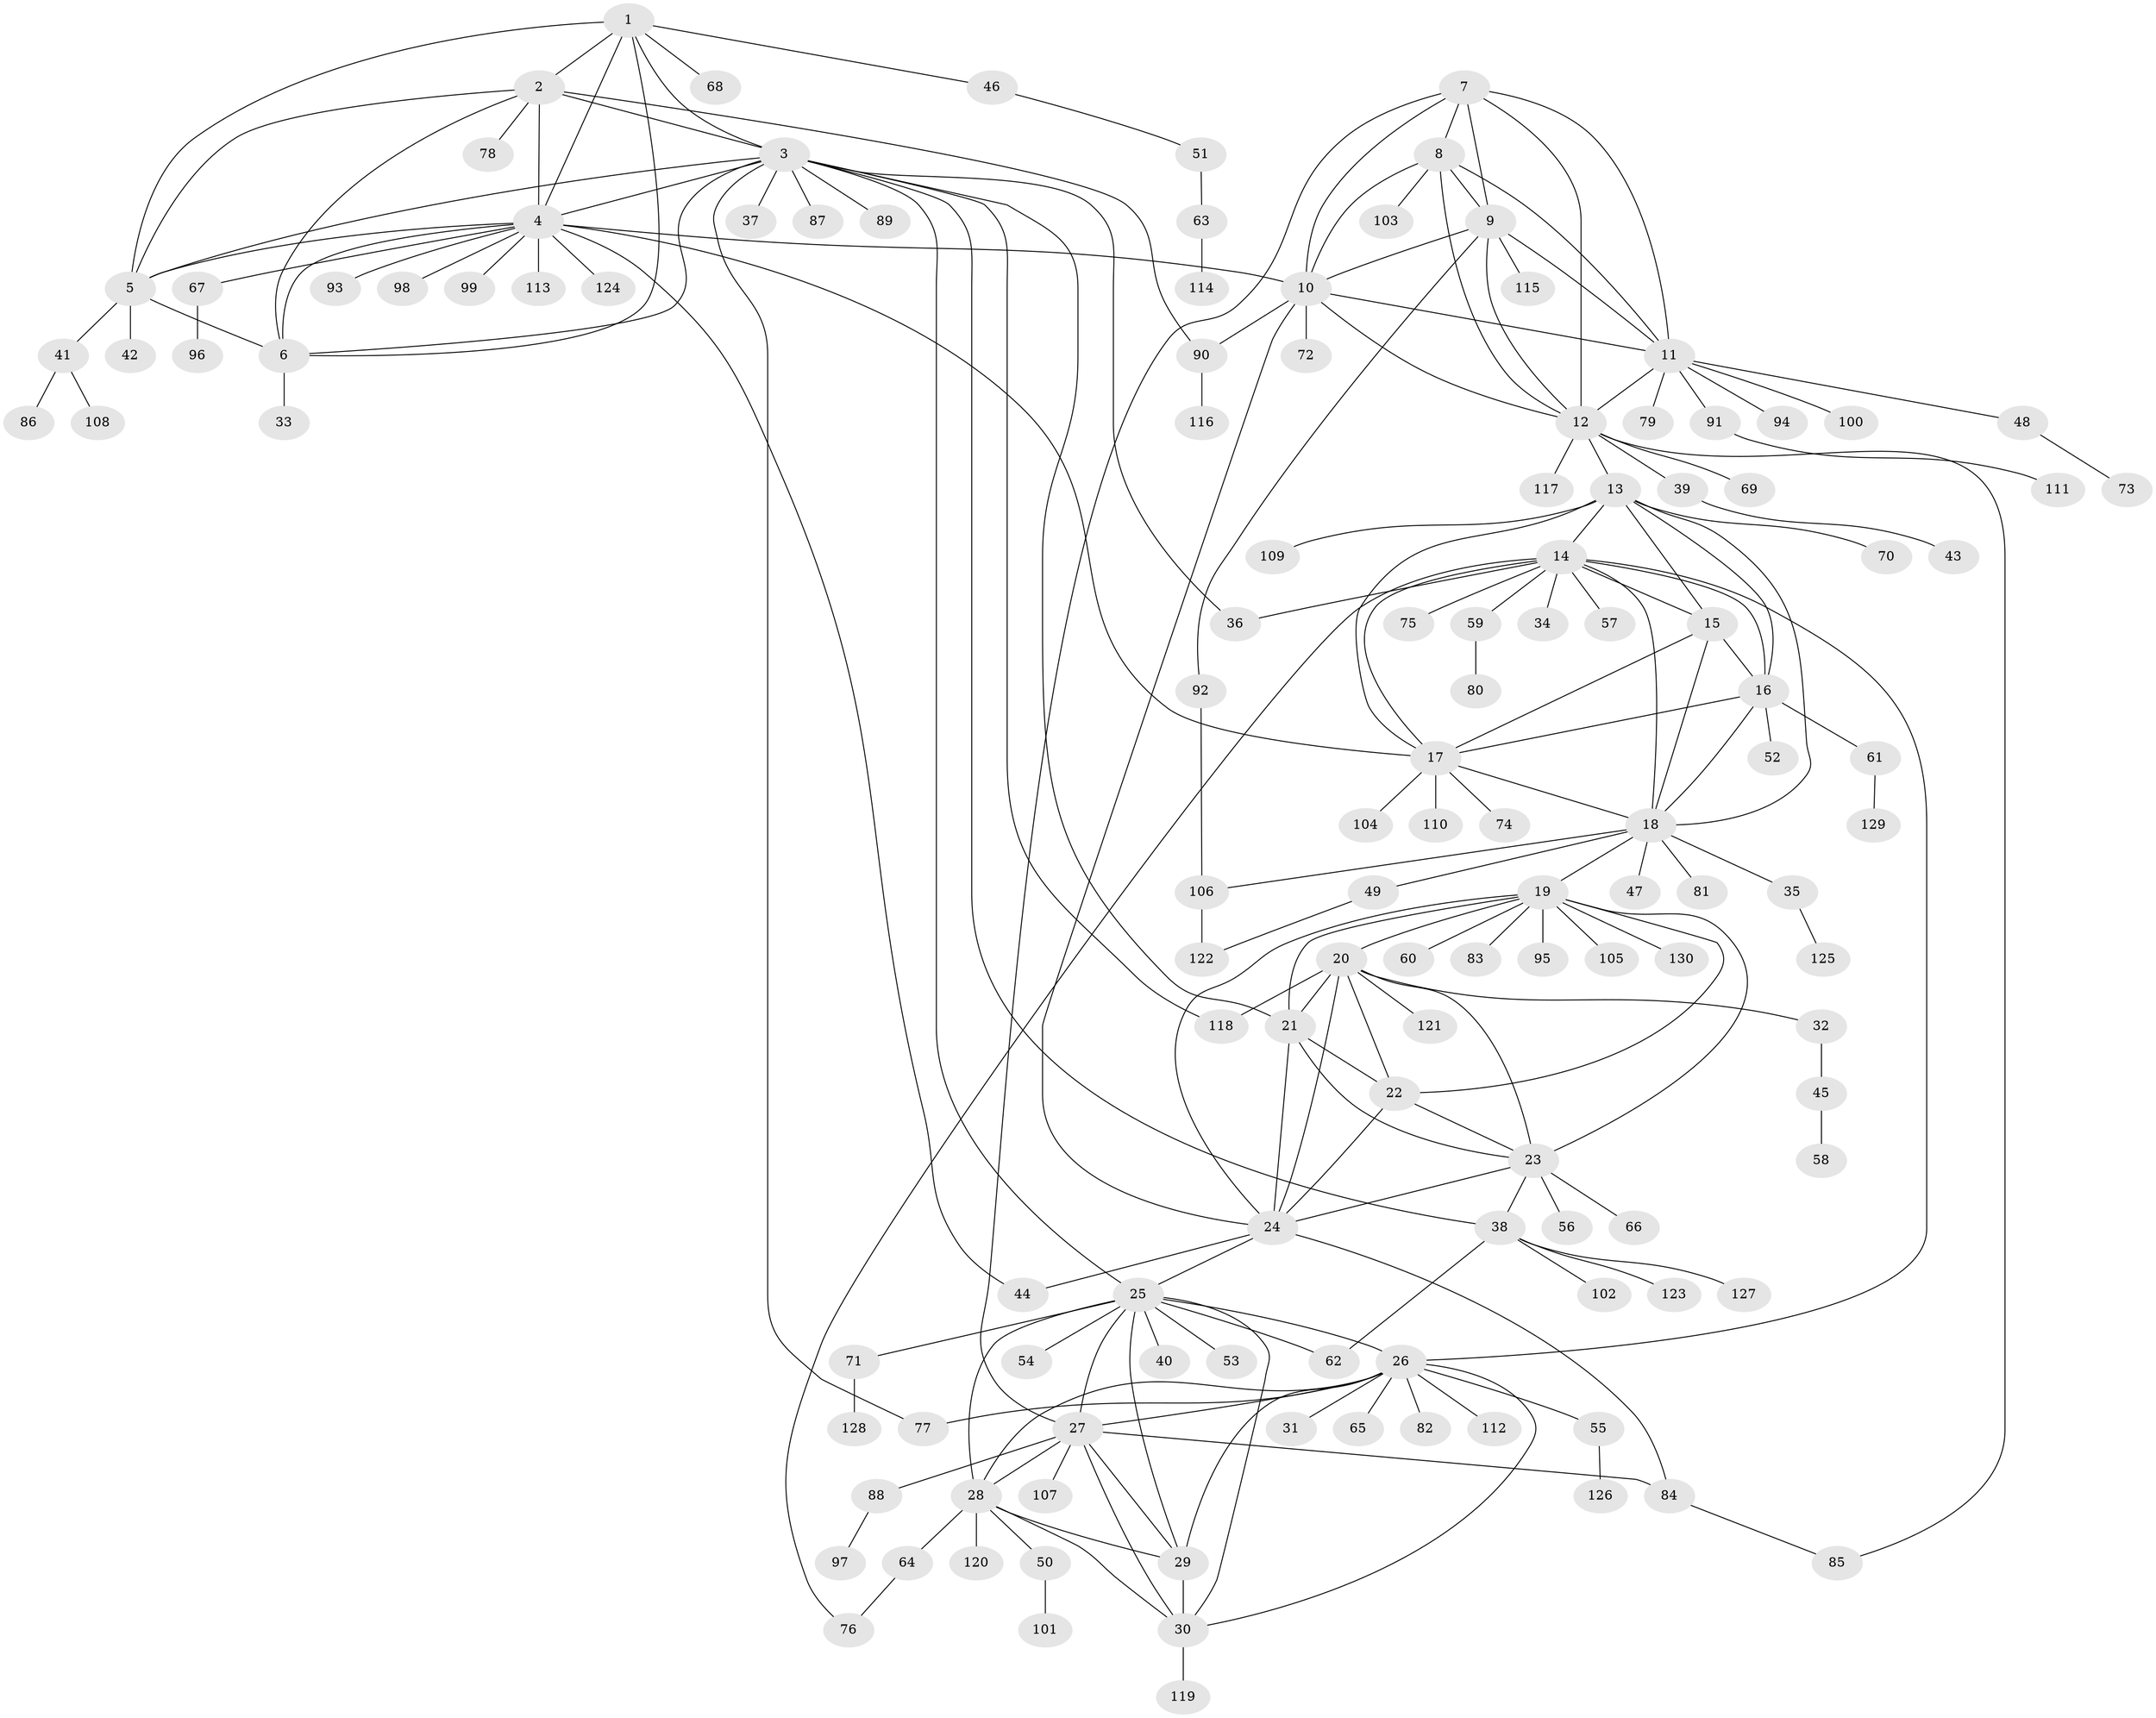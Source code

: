// coarse degree distribution, {6: 0.019801980198019802, 4: 0.039603960396039604, 14: 0.009900990099009901, 11: 0.0297029702970297, 8: 0.019801980198019802, 9: 0.039603960396039604, 7: 0.0297029702970297, 10: 0.019801980198019802, 5: 0.019801980198019802, 1: 0.594059405940594, 2: 0.15841584158415842, 3: 0.019801980198019802}
// Generated by graph-tools (version 1.1) at 2025/52/02/27/25 19:52:16]
// undirected, 130 vertices, 197 edges
graph export_dot {
graph [start="1"]
  node [color=gray90,style=filled];
  1;
  2;
  3;
  4;
  5;
  6;
  7;
  8;
  9;
  10;
  11;
  12;
  13;
  14;
  15;
  16;
  17;
  18;
  19;
  20;
  21;
  22;
  23;
  24;
  25;
  26;
  27;
  28;
  29;
  30;
  31;
  32;
  33;
  34;
  35;
  36;
  37;
  38;
  39;
  40;
  41;
  42;
  43;
  44;
  45;
  46;
  47;
  48;
  49;
  50;
  51;
  52;
  53;
  54;
  55;
  56;
  57;
  58;
  59;
  60;
  61;
  62;
  63;
  64;
  65;
  66;
  67;
  68;
  69;
  70;
  71;
  72;
  73;
  74;
  75;
  76;
  77;
  78;
  79;
  80;
  81;
  82;
  83;
  84;
  85;
  86;
  87;
  88;
  89;
  90;
  91;
  92;
  93;
  94;
  95;
  96;
  97;
  98;
  99;
  100;
  101;
  102;
  103;
  104;
  105;
  106;
  107;
  108;
  109;
  110;
  111;
  112;
  113;
  114;
  115;
  116;
  117;
  118;
  119;
  120;
  121;
  122;
  123;
  124;
  125;
  126;
  127;
  128;
  129;
  130;
  1 -- 2;
  1 -- 3;
  1 -- 4;
  1 -- 5;
  1 -- 6;
  1 -- 46;
  1 -- 68;
  2 -- 3;
  2 -- 4;
  2 -- 5;
  2 -- 6;
  2 -- 78;
  2 -- 90;
  3 -- 4;
  3 -- 5;
  3 -- 6;
  3 -- 21;
  3 -- 25;
  3 -- 36;
  3 -- 37;
  3 -- 38;
  3 -- 77;
  3 -- 87;
  3 -- 89;
  3 -- 118;
  4 -- 5;
  4 -- 6;
  4 -- 10;
  4 -- 17;
  4 -- 44;
  4 -- 67;
  4 -- 93;
  4 -- 98;
  4 -- 99;
  4 -- 113;
  4 -- 124;
  5 -- 6;
  5 -- 41;
  5 -- 42;
  6 -- 33;
  7 -- 8;
  7 -- 9;
  7 -- 10;
  7 -- 11;
  7 -- 12;
  7 -- 27;
  8 -- 9;
  8 -- 10;
  8 -- 11;
  8 -- 12;
  8 -- 103;
  9 -- 10;
  9 -- 11;
  9 -- 12;
  9 -- 92;
  9 -- 115;
  10 -- 11;
  10 -- 12;
  10 -- 24;
  10 -- 72;
  10 -- 90;
  11 -- 12;
  11 -- 48;
  11 -- 79;
  11 -- 91;
  11 -- 94;
  11 -- 100;
  12 -- 13;
  12 -- 39;
  12 -- 69;
  12 -- 85;
  12 -- 117;
  13 -- 14;
  13 -- 15;
  13 -- 16;
  13 -- 17;
  13 -- 18;
  13 -- 70;
  13 -- 109;
  14 -- 15;
  14 -- 16;
  14 -- 17;
  14 -- 18;
  14 -- 26;
  14 -- 34;
  14 -- 36;
  14 -- 57;
  14 -- 59;
  14 -- 75;
  14 -- 76;
  15 -- 16;
  15 -- 17;
  15 -- 18;
  16 -- 17;
  16 -- 18;
  16 -- 52;
  16 -- 61;
  17 -- 18;
  17 -- 74;
  17 -- 104;
  17 -- 110;
  18 -- 19;
  18 -- 35;
  18 -- 47;
  18 -- 49;
  18 -- 81;
  18 -- 106;
  19 -- 20;
  19 -- 21;
  19 -- 22;
  19 -- 23;
  19 -- 24;
  19 -- 60;
  19 -- 83;
  19 -- 95;
  19 -- 105;
  19 -- 130;
  20 -- 21;
  20 -- 22;
  20 -- 23;
  20 -- 24;
  20 -- 32;
  20 -- 118;
  20 -- 121;
  21 -- 22;
  21 -- 23;
  21 -- 24;
  22 -- 23;
  22 -- 24;
  23 -- 24;
  23 -- 38;
  23 -- 56;
  23 -- 66;
  24 -- 25;
  24 -- 44;
  24 -- 84;
  25 -- 26;
  25 -- 27;
  25 -- 28;
  25 -- 29;
  25 -- 30;
  25 -- 40;
  25 -- 53;
  25 -- 54;
  25 -- 62;
  25 -- 71;
  26 -- 27;
  26 -- 28;
  26 -- 29;
  26 -- 30;
  26 -- 31;
  26 -- 55;
  26 -- 65;
  26 -- 77;
  26 -- 82;
  26 -- 112;
  27 -- 28;
  27 -- 29;
  27 -- 30;
  27 -- 84;
  27 -- 88;
  27 -- 107;
  28 -- 29;
  28 -- 30;
  28 -- 50;
  28 -- 64;
  28 -- 120;
  29 -- 30;
  30 -- 119;
  32 -- 45;
  35 -- 125;
  38 -- 62;
  38 -- 102;
  38 -- 123;
  38 -- 127;
  39 -- 43;
  41 -- 86;
  41 -- 108;
  45 -- 58;
  46 -- 51;
  48 -- 73;
  49 -- 122;
  50 -- 101;
  51 -- 63;
  55 -- 126;
  59 -- 80;
  61 -- 129;
  63 -- 114;
  64 -- 76;
  67 -- 96;
  71 -- 128;
  84 -- 85;
  88 -- 97;
  90 -- 116;
  91 -- 111;
  92 -- 106;
  106 -- 122;
}
